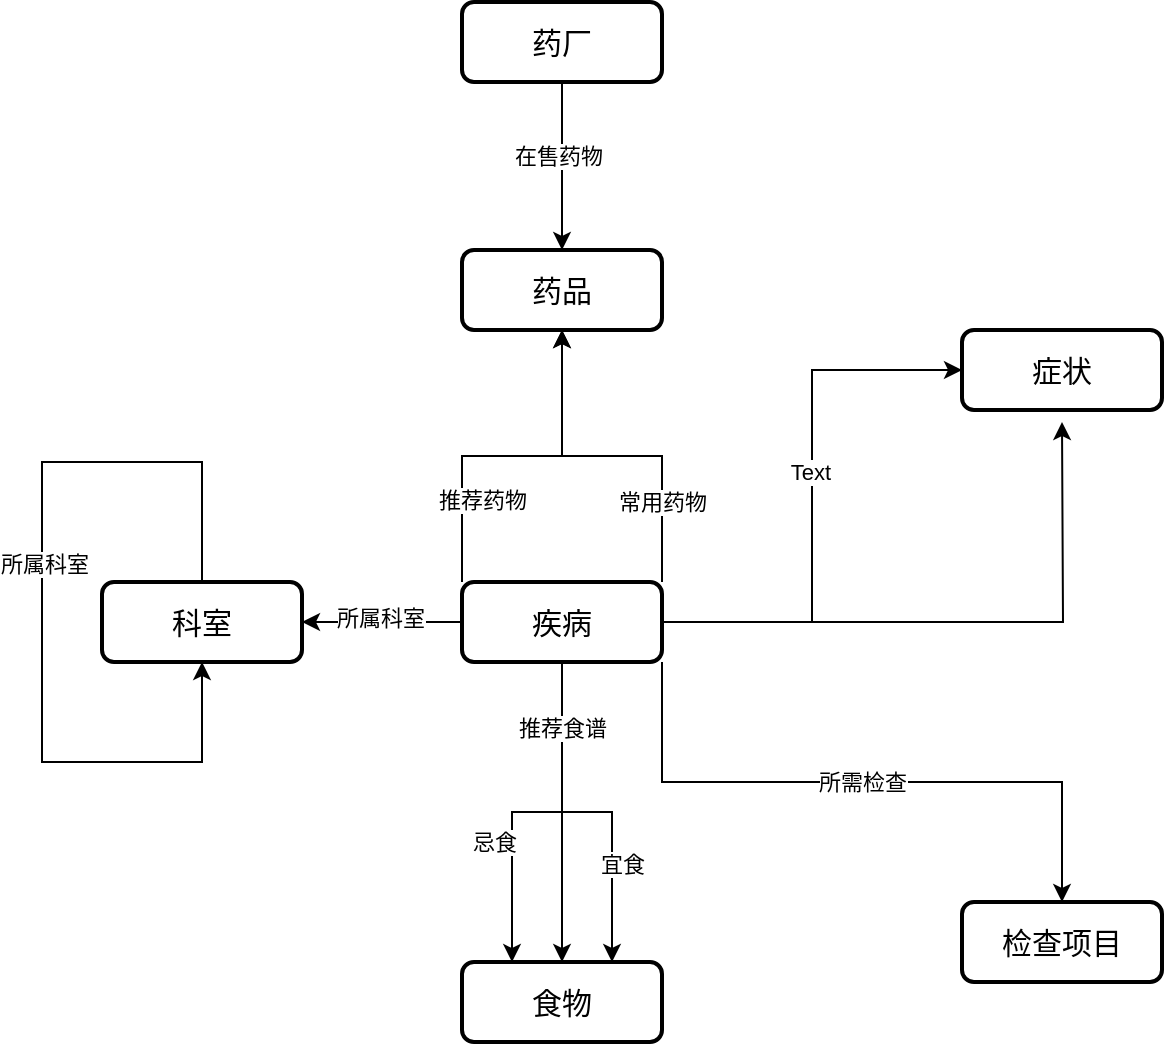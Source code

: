<mxfile version="21.3.5" type="github">
  <diagram name="第 1 页" id="L0WfJLmJLBTK7clsIJ9l">
    <mxGraphModel dx="454" dy="281" grid="1" gridSize="10" guides="1" tooltips="1" connect="1" arrows="1" fold="1" page="1" pageScale="1" pageWidth="1169" pageHeight="827" math="0" shadow="0">
      <root>
        <mxCell id="0" />
        <mxCell id="1" parent="0" />
        <mxCell id="K5dmSmof9tP2RLjddTa7-13" style="edgeStyle=orthogonalEdgeStyle;rounded=0;orthogonalLoop=1;jettySize=auto;html=1;exitX=0.5;exitY=1;exitDx=0;exitDy=0;entryX=0.75;entryY=0;entryDx=0;entryDy=0;" edge="1" parent="1" source="K5dmSmof9tP2RLjddTa7-1" target="K5dmSmof9tP2RLjddTa7-3">
          <mxGeometry relative="1" as="geometry" />
        </mxCell>
        <mxCell id="K5dmSmof9tP2RLjddTa7-15" value="宜食" style="edgeLabel;html=1;align=center;verticalAlign=middle;resizable=0;points=[];" vertex="1" connectable="0" parent="K5dmSmof9tP2RLjddTa7-13">
          <mxGeometry x="0.341" y="1" relative="1" as="geometry">
            <mxPoint x="4" y="8" as="offset" />
          </mxGeometry>
        </mxCell>
        <mxCell id="K5dmSmof9tP2RLjddTa7-14" style="edgeStyle=orthogonalEdgeStyle;rounded=0;orthogonalLoop=1;jettySize=auto;html=1;exitX=0.5;exitY=1;exitDx=0;exitDy=0;entryX=0.25;entryY=0;entryDx=0;entryDy=0;" edge="1" parent="1" source="K5dmSmof9tP2RLjddTa7-1" target="K5dmSmof9tP2RLjddTa7-3">
          <mxGeometry relative="1" as="geometry" />
        </mxCell>
        <mxCell id="K5dmSmof9tP2RLjddTa7-16" value="忌食" style="edgeLabel;html=1;align=center;verticalAlign=middle;resizable=0;points=[];" vertex="1" connectable="0" parent="K5dmSmof9tP2RLjddTa7-14">
          <mxGeometry x="0.2" relative="1" as="geometry">
            <mxPoint x="-9" y="10" as="offset" />
          </mxGeometry>
        </mxCell>
        <mxCell id="K5dmSmof9tP2RLjddTa7-18" style="edgeStyle=orthogonalEdgeStyle;rounded=0;orthogonalLoop=1;jettySize=auto;html=1;exitX=0.5;exitY=1;exitDx=0;exitDy=0;" edge="1" parent="1" source="K5dmSmof9tP2RLjddTa7-1" target="K5dmSmof9tP2RLjddTa7-3">
          <mxGeometry relative="1" as="geometry" />
        </mxCell>
        <mxCell id="K5dmSmof9tP2RLjddTa7-19" value="推荐食谱" style="edgeLabel;html=1;align=center;verticalAlign=middle;resizable=0;points=[];" vertex="1" connectable="0" parent="K5dmSmof9tP2RLjddTa7-18">
          <mxGeometry x="-0.567" relative="1" as="geometry">
            <mxPoint as="offset" />
          </mxGeometry>
        </mxCell>
        <mxCell id="K5dmSmof9tP2RLjddTa7-23" style="edgeStyle=orthogonalEdgeStyle;rounded=0;orthogonalLoop=1;jettySize=auto;html=1;exitX=0;exitY=0.5;exitDx=0;exitDy=0;entryX=1;entryY=0.5;entryDx=0;entryDy=0;" edge="1" parent="1" source="K5dmSmof9tP2RLjddTa7-1" target="K5dmSmof9tP2RLjddTa7-7">
          <mxGeometry relative="1" as="geometry" />
        </mxCell>
        <mxCell id="K5dmSmof9tP2RLjddTa7-24" value="所属科室" style="edgeLabel;html=1;align=center;verticalAlign=middle;resizable=0;points=[];" vertex="1" connectable="0" parent="K5dmSmof9tP2RLjddTa7-23">
          <mxGeometry x="0.029" y="-2" relative="1" as="geometry">
            <mxPoint as="offset" />
          </mxGeometry>
        </mxCell>
        <mxCell id="K5dmSmof9tP2RLjddTa7-25" value="所需检查" style="edgeStyle=orthogonalEdgeStyle;rounded=0;orthogonalLoop=1;jettySize=auto;html=1;exitX=1;exitY=1;exitDx=0;exitDy=0;entryX=0.5;entryY=0;entryDx=0;entryDy=0;" edge="1" parent="1" source="K5dmSmof9tP2RLjddTa7-1" target="K5dmSmof9tP2RLjddTa7-6">
          <mxGeometry relative="1" as="geometry" />
        </mxCell>
        <mxCell id="K5dmSmof9tP2RLjddTa7-34" style="edgeStyle=orthogonalEdgeStyle;rounded=0;orthogonalLoop=1;jettySize=auto;html=1;exitX=1;exitY=0;exitDx=0;exitDy=0;entryX=0.5;entryY=1;entryDx=0;entryDy=0;" edge="1" parent="1" source="K5dmSmof9tP2RLjddTa7-1" target="K5dmSmof9tP2RLjddTa7-4">
          <mxGeometry relative="1" as="geometry" />
        </mxCell>
        <mxCell id="K5dmSmof9tP2RLjddTa7-35" value="常用药物" style="edgeLabel;html=1;align=center;verticalAlign=middle;resizable=0;points=[];" vertex="1" connectable="0" parent="K5dmSmof9tP2RLjddTa7-34">
          <mxGeometry x="-0.011" y="-1" relative="1" as="geometry">
            <mxPoint x="24" y="24" as="offset" />
          </mxGeometry>
        </mxCell>
        <mxCell id="K5dmSmof9tP2RLjddTa7-36" style="edgeStyle=orthogonalEdgeStyle;rounded=0;orthogonalLoop=1;jettySize=auto;html=1;exitX=0;exitY=0;exitDx=0;exitDy=0;entryX=0.5;entryY=1;entryDx=0;entryDy=0;" edge="1" parent="1" source="K5dmSmof9tP2RLjddTa7-1" target="K5dmSmof9tP2RLjddTa7-4">
          <mxGeometry relative="1" as="geometry" />
        </mxCell>
        <mxCell id="K5dmSmof9tP2RLjddTa7-37" value="推荐药物" style="edgeLabel;html=1;align=center;verticalAlign=middle;resizable=0;points=[];" vertex="1" connectable="0" parent="K5dmSmof9tP2RLjddTa7-36">
          <mxGeometry x="-0.642" y="1" relative="1" as="geometry">
            <mxPoint x="11" y="-10" as="offset" />
          </mxGeometry>
        </mxCell>
        <mxCell id="K5dmSmof9tP2RLjddTa7-38" style="edgeStyle=orthogonalEdgeStyle;rounded=0;orthogonalLoop=1;jettySize=auto;html=1;exitX=1;exitY=0.5;exitDx=0;exitDy=0;entryX=0;entryY=0.5;entryDx=0;entryDy=0;" edge="1" parent="1" source="K5dmSmof9tP2RLjddTa7-1" target="K5dmSmof9tP2RLjddTa7-2">
          <mxGeometry relative="1" as="geometry" />
        </mxCell>
        <mxCell id="K5dmSmof9tP2RLjddTa7-40" value="Text" style="edgeLabel;html=1;align=center;verticalAlign=middle;resizable=0;points=[];" vertex="1" connectable="0" parent="K5dmSmof9tP2RLjddTa7-38">
          <mxGeometry x="0.086" y="1" relative="1" as="geometry">
            <mxPoint as="offset" />
          </mxGeometry>
        </mxCell>
        <mxCell id="K5dmSmof9tP2RLjddTa7-39" style="edgeStyle=orthogonalEdgeStyle;rounded=0;orthogonalLoop=1;jettySize=auto;html=1;exitX=1;exitY=0.5;exitDx=0;exitDy=0;" edge="1" parent="1" source="K5dmSmof9tP2RLjddTa7-1">
          <mxGeometry relative="1" as="geometry">
            <mxPoint x="860" y="480" as="targetPoint" />
          </mxGeometry>
        </mxCell>
        <mxCell id="K5dmSmof9tP2RLjddTa7-1" value="&lt;font style=&quot;font-size: 15px;&quot;&gt;疾病&lt;/font&gt;" style="rounded=1;whiteSpace=wrap;html=1;strokeWidth=2;fillStyle=auto;gradientColor=none;absoluteArcSize=0;perimeterSpacing=0;glass=0;" vertex="1" parent="1">
          <mxGeometry x="560" y="560" width="100" height="40" as="geometry" />
        </mxCell>
        <mxCell id="K5dmSmof9tP2RLjddTa7-2" value="&lt;font style=&quot;font-size: 15px;&quot;&gt;症状&lt;/font&gt;" style="rounded=1;whiteSpace=wrap;html=1;strokeWidth=2;fillStyle=auto;gradientColor=none;absoluteArcSize=0;perimeterSpacing=0;glass=0;" vertex="1" parent="1">
          <mxGeometry x="810" y="434" width="100" height="40" as="geometry" />
        </mxCell>
        <mxCell id="K5dmSmof9tP2RLjddTa7-3" value="&lt;font style=&quot;font-size: 15px;&quot;&gt;食物&lt;/font&gt;" style="rounded=1;whiteSpace=wrap;html=1;strokeWidth=2;fillStyle=auto;gradientColor=none;absoluteArcSize=0;perimeterSpacing=0;glass=0;" vertex="1" parent="1">
          <mxGeometry x="560" y="750" width="100" height="40" as="geometry" />
        </mxCell>
        <mxCell id="K5dmSmof9tP2RLjddTa7-4" value="&lt;span style=&quot;font-size: 15px;&quot;&gt;药品&lt;/span&gt;" style="rounded=1;whiteSpace=wrap;html=1;strokeWidth=2;fillStyle=auto;gradientColor=none;absoluteArcSize=0;perimeterSpacing=0;glass=0;" vertex="1" parent="1">
          <mxGeometry x="560" y="394" width="100" height="40" as="geometry" />
        </mxCell>
        <mxCell id="K5dmSmof9tP2RLjddTa7-21" style="edgeStyle=orthogonalEdgeStyle;rounded=0;orthogonalLoop=1;jettySize=auto;html=1;exitX=0.5;exitY=1;exitDx=0;exitDy=0;entryX=0.5;entryY=0;entryDx=0;entryDy=0;" edge="1" parent="1" source="K5dmSmof9tP2RLjddTa7-5" target="K5dmSmof9tP2RLjddTa7-4">
          <mxGeometry relative="1" as="geometry" />
        </mxCell>
        <mxCell id="K5dmSmof9tP2RLjddTa7-22" value="在售药物" style="edgeLabel;html=1;align=center;verticalAlign=middle;resizable=0;points=[];" vertex="1" connectable="0" parent="K5dmSmof9tP2RLjddTa7-21">
          <mxGeometry x="-0.133" y="-2" relative="1" as="geometry">
            <mxPoint as="offset" />
          </mxGeometry>
        </mxCell>
        <mxCell id="K5dmSmof9tP2RLjddTa7-5" value="&lt;font style=&quot;font-size: 15px;&quot;&gt;药厂&lt;/font&gt;" style="rounded=1;whiteSpace=wrap;html=1;strokeWidth=2;fillStyle=auto;gradientColor=none;absoluteArcSize=0;perimeterSpacing=0;glass=0;" vertex="1" parent="1">
          <mxGeometry x="560" y="270" width="100" height="40" as="geometry" />
        </mxCell>
        <mxCell id="K5dmSmof9tP2RLjddTa7-6" value="&lt;font style=&quot;font-size: 15px;&quot;&gt;检查项目&lt;/font&gt;" style="rounded=1;whiteSpace=wrap;html=1;strokeWidth=2;fillStyle=auto;gradientColor=none;absoluteArcSize=0;perimeterSpacing=0;glass=0;" vertex="1" parent="1">
          <mxGeometry x="810" y="720" width="100" height="40" as="geometry" />
        </mxCell>
        <mxCell id="K5dmSmof9tP2RLjddTa7-7" value="&lt;span style=&quot;font-size: 15px;&quot;&gt;科室&lt;/span&gt;" style="rounded=1;whiteSpace=wrap;html=1;strokeWidth=2;fillStyle=auto;gradientColor=none;absoluteArcSize=0;perimeterSpacing=0;glass=0;" vertex="1" parent="1">
          <mxGeometry x="380" y="560" width="100" height="40" as="geometry" />
        </mxCell>
        <mxCell id="K5dmSmof9tP2RLjddTa7-30" style="edgeStyle=orthogonalEdgeStyle;rounded=0;orthogonalLoop=1;jettySize=auto;html=1;exitX=0.5;exitY=0;exitDx=0;exitDy=0;entryX=0.5;entryY=1;entryDx=0;entryDy=0;" edge="1" parent="1" source="K5dmSmof9tP2RLjddTa7-7" target="K5dmSmof9tP2RLjddTa7-7">
          <mxGeometry relative="1" as="geometry">
            <Array as="points">
              <mxPoint x="430" y="500" />
              <mxPoint x="350" y="500" />
              <mxPoint x="350" y="650" />
              <mxPoint x="430" y="650" />
            </Array>
          </mxGeometry>
        </mxCell>
        <mxCell id="K5dmSmof9tP2RLjddTa7-31" value="所属科室" style="edgeLabel;html=1;align=center;verticalAlign=middle;resizable=0;points=[];" vertex="1" connectable="0" parent="K5dmSmof9tP2RLjddTa7-30">
          <mxGeometry x="-0.094" y="1" relative="1" as="geometry">
            <mxPoint as="offset" />
          </mxGeometry>
        </mxCell>
      </root>
    </mxGraphModel>
  </diagram>
</mxfile>
